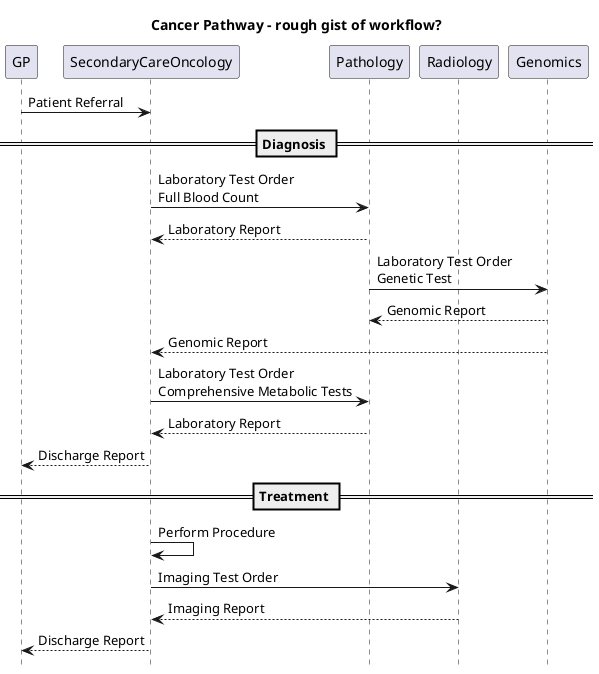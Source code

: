 @startuml

hide footbox

title "Cancer Pathway - rough gist of workflow?"

participant GP
participant SecondaryCareOncology
participant Pathology
participant Radiology
participant Genomics


GP -> SecondaryCareOncology: Patient Referral

== Diagnosis ==

SecondaryCareOncology -> Pathology : Laboratory Test Order\nFull Blood Count
Pathology --> SecondaryCareOncology : Laboratory Report
Pathology -> Genomics: Laboratory Test Order\nGenetic Test
Genomics --> Pathology: Genomic Report
Genomics --> SecondaryCareOncology: Genomic Report
SecondaryCareOncology -> Pathology : Laboratory Test Order\nComprehensive Metabolic Tests
Pathology --> SecondaryCareOncology : Laboratory Report

SecondaryCareOncology --> GP: Discharge Report

== Treatment ==

SecondaryCareOncology -> SecondaryCareOncology: Perform Procedure
SecondaryCareOncology -> Radiology: Imaging Test Order
Radiology --> SecondaryCareOncology: Imaging Report
SecondaryCareOncology --> GP: Discharge Report

@enduml
